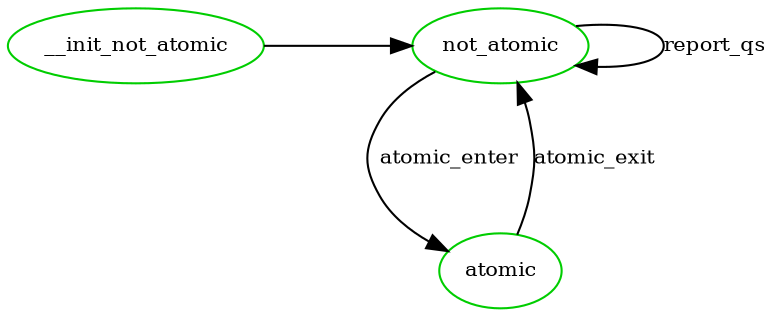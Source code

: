 digraph state_automaton {
	center = true;
	// size = "700,800";
	nodesep = 0.5;
	{node [shape = plaintext, style=invis, label=""] "__init_read_locked"};
	node [shape = ellipse, fontsize=10, color = green3];
	edge [fontsize=10];

	"__init_not_atomic" -> "not_atomic";

	/* Handling for pirq dis, read-lock, read-unlock, pirq en */
	"atomic" [label = "atomic"];
	"not_atomic" [label = "not_atomic"]; 

	"not_atomic" -> "atomic" [ label = "atomic_enter" ];
	"atomic" -> "not_atomic" [ label = "atomic_exit" ];

	"not_atomic" -> "not_atomic" [ label = "report_qs" ];

	{ rank = min ;
		"__init_not_atomic";
		"not_atomic";
	}
}
